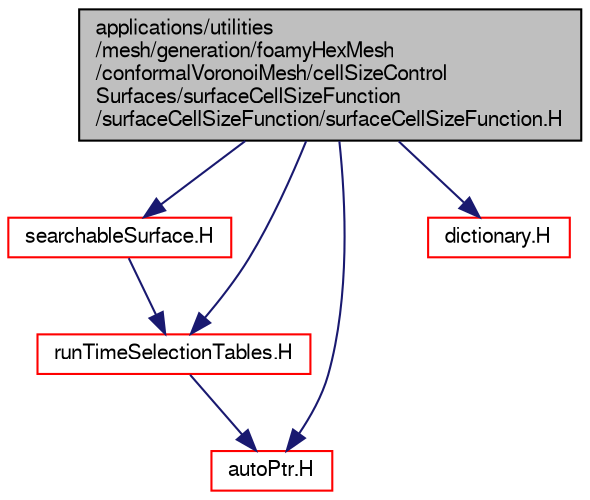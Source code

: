 digraph "applications/utilities/mesh/generation/foamyHexMesh/conformalVoronoiMesh/cellSizeControlSurfaces/surfaceCellSizeFunction/surfaceCellSizeFunction/surfaceCellSizeFunction.H"
{
  bgcolor="transparent";
  edge [fontname="FreeSans",fontsize="10",labelfontname="FreeSans",labelfontsize="10"];
  node [fontname="FreeSans",fontsize="10",shape=record];
  Node0 [label="applications/utilities\l/mesh/generation/foamyHexMesh\l/conformalVoronoiMesh/cellSizeControl\lSurfaces/surfaceCellSizeFunction\l/surfaceCellSizeFunction/surfaceCellSizeFunction.H",height=0.2,width=0.4,color="black", fillcolor="grey75", style="filled", fontcolor="black"];
  Node0 -> Node1 [color="midnightblue",fontsize="10",style="solid",fontname="FreeSans"];
  Node1 [label="searchableSurface.H",height=0.2,width=0.4,color="red",URL="$a07820.html"];
  Node1 -> Node125 [color="midnightblue",fontsize="10",style="solid",fontname="FreeSans"];
  Node125 [label="runTimeSelectionTables.H",height=0.2,width=0.4,color="red",URL="$a09266.html",tooltip="Macros to ease declaration of run-time selection tables. "];
  Node125 -> Node61 [color="midnightblue",fontsize="10",style="solid",fontname="FreeSans"];
  Node61 [label="autoPtr.H",height=0.2,width=0.4,color="red",URL="$a11078.html"];
  Node0 -> Node162 [color="midnightblue",fontsize="10",style="solid",fontname="FreeSans"];
  Node162 [label="dictionary.H",height=0.2,width=0.4,color="red",URL="$a08804.html"];
  Node0 -> Node61 [color="midnightblue",fontsize="10",style="solid",fontname="FreeSans"];
  Node0 -> Node125 [color="midnightblue",fontsize="10",style="solid",fontname="FreeSans"];
}
